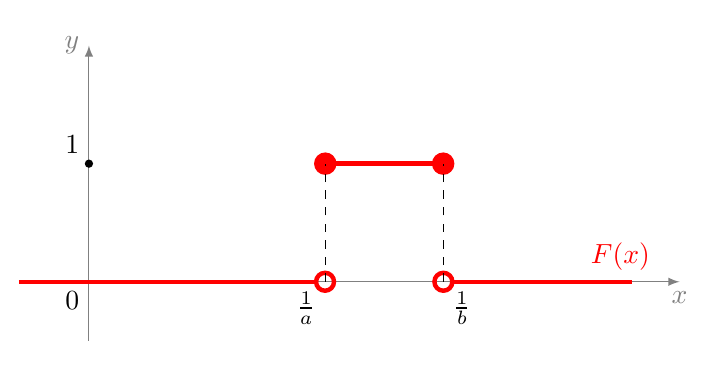 \begin{tikzpicture}[scale=1.5]

\draw[->,>=latex, gray] (-0.5,0)--(5,0) node[below] {$x$};
\draw[->,>=latex, gray] (0,-0.5)--(0,2.0) node[left] {$y$};

\draw[-o,shorten >=-4pt,shorten <=-4pt,ultra thick,red] (-0.5,0) -- (2,0);
\draw[*-*,shorten >=-4pt,shorten <=-4pt,ultra thick,red] (2,1) -- (3,1);
\draw[o-,shorten >=-4pt,shorten <=-4pt,ultra thick,red] (3,0) -- (4.5,0) node[above]{$F(x)$};

\fill[black] (0,1) circle (1pt);

\node at (0,0) [below left] {$0$};
\node at (0,1) [above left] {$1$};


\node at (2,0) [below left] {$\frac1a$};
\node at (3,0) [below right] {$\frac1b$};

\draw[dashed] (2,0)--(2,1);
\draw[dashed] (3,0)--(3,1);
\end{tikzpicture}